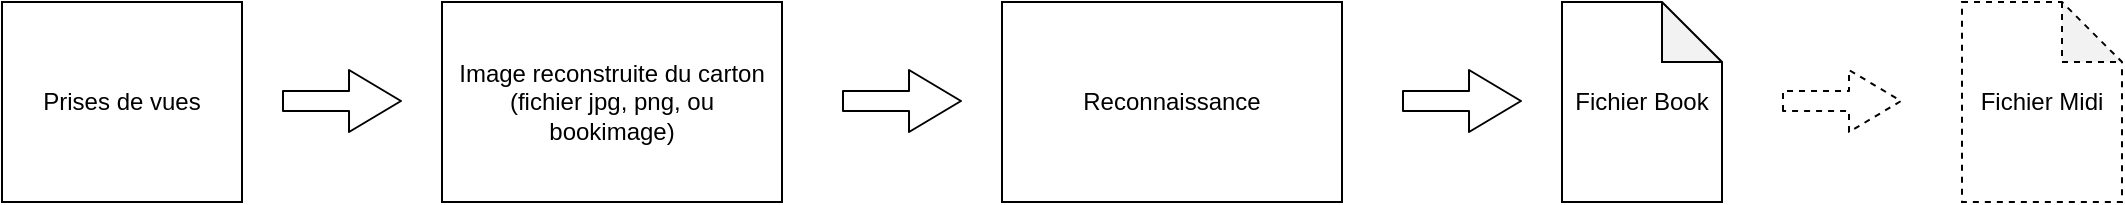 <mxfile version="12.4.2" type="device" pages="1"><diagram id="KNjgHGpC0jxtJOw0h_qY" name="Page-1"><mxGraphModel dx="1086" dy="626" grid="1" gridSize="10" guides="1" tooltips="1" connect="1" arrows="1" fold="1" page="1" pageScale="1" pageWidth="827" pageHeight="1169" math="0" shadow="0"><root><mxCell id="0"/><mxCell id="1" parent="0"/><mxCell id="95Bm4cvBs2yrU-rNtl0O-1" value="Prises de vues" style="rounded=0;whiteSpace=wrap;html=1;" vertex="1" parent="1"><mxGeometry x="100" y="190" width="120" height="100" as="geometry"/></mxCell><mxCell id="95Bm4cvBs2yrU-rNtl0O-2" value="Image reconstruite du carton&lt;br&gt;(fichier jpg, png, ou bookimage)" style="rounded=0;whiteSpace=wrap;html=1;" vertex="1" parent="1"><mxGeometry x="320" y="190" width="170" height="100" as="geometry"/></mxCell><mxCell id="95Bm4cvBs2yrU-rNtl0O-3" value="Reconnaissance" style="rounded=0;whiteSpace=wrap;html=1;" vertex="1" parent="1"><mxGeometry x="600" y="190" width="170" height="100" as="geometry"/></mxCell><mxCell id="95Bm4cvBs2yrU-rNtl0O-4" value="Fichier Book" style="shape=note;whiteSpace=wrap;html=1;backgroundOutline=1;darkOpacity=0.05;" vertex="1" parent="1"><mxGeometry x="880" y="190" width="80" height="100" as="geometry"/></mxCell><mxCell id="95Bm4cvBs2yrU-rNtl0O-5" value="" style="shape=flexArrow;endArrow=classic;html=1;width=10;endSize=8.33;dashed=1;" edge="1" parent="1"><mxGeometry width="50" height="50" relative="1" as="geometry"><mxPoint x="990" y="239.5" as="sourcePoint"/><mxPoint x="1050" y="239.5" as="targetPoint"/></mxGeometry></mxCell><mxCell id="95Bm4cvBs2yrU-rNtl0O-6" value="" style="shape=flexArrow;endArrow=classic;html=1;width=10;endSize=8.33;" edge="1" parent="1"><mxGeometry width="50" height="50" relative="1" as="geometry"><mxPoint x="240" y="239.5" as="sourcePoint"/><mxPoint x="300" y="239.5" as="targetPoint"/></mxGeometry></mxCell><mxCell id="95Bm4cvBs2yrU-rNtl0O-7" value="" style="shape=flexArrow;endArrow=classic;html=1;width=10;endSize=8.33;" edge="1" parent="1"><mxGeometry width="50" height="50" relative="1" as="geometry"><mxPoint x="520" y="239.5" as="sourcePoint"/><mxPoint x="580" y="239.5" as="targetPoint"/></mxGeometry></mxCell><mxCell id="95Bm4cvBs2yrU-rNtl0O-8" value="" style="shape=flexArrow;endArrow=classic;html=1;width=10;endSize=8.33;" edge="1" parent="1"><mxGeometry width="50" height="50" relative="1" as="geometry"><mxPoint x="800" y="239.5" as="sourcePoint"/><mxPoint x="860" y="239.5" as="targetPoint"/></mxGeometry></mxCell><mxCell id="95Bm4cvBs2yrU-rNtl0O-9" value="Fichier Midi" style="shape=note;whiteSpace=wrap;html=1;backgroundOutline=1;darkOpacity=0.05;dashed=1;" vertex="1" parent="1"><mxGeometry x="1080" y="190" width="80" height="100" as="geometry"/></mxCell></root></mxGraphModel></diagram></mxfile>